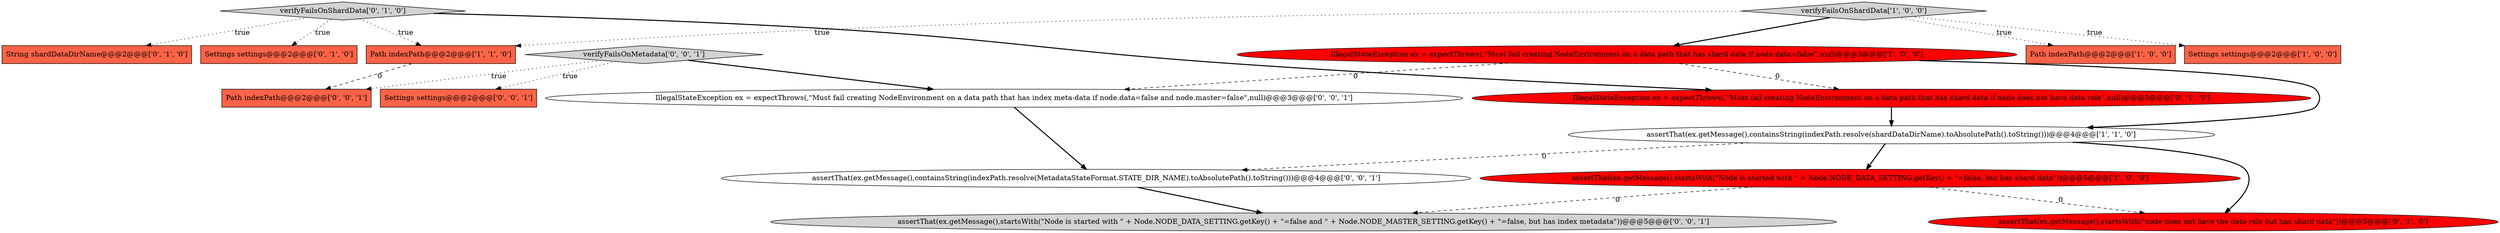 digraph {
14 [style = filled, label = "IllegalStateException ex = expectThrows(,\"Must fail creating NodeEnvironment on a data path that has index meta-data if node.data=false and node.master=false\",null)@@@3@@@['0', '0', '1']", fillcolor = white, shape = ellipse image = "AAA0AAABBB3BBB"];
13 [style = filled, label = "assertThat(ex.getMessage(),containsString(indexPath.resolve(MetadataStateFormat.STATE_DIR_NAME).toAbsolutePath().toString()))@@@4@@@['0', '0', '1']", fillcolor = white, shape = ellipse image = "AAA0AAABBB3BBB"];
4 [style = filled, label = "assertThat(ex.getMessage(),containsString(indexPath.resolve(shardDataDirName).toAbsolutePath().toString()))@@@4@@@['1', '1', '0']", fillcolor = white, shape = ellipse image = "AAA0AAABBB1BBB"];
0 [style = filled, label = "verifyFailsOnShardData['1', '0', '0']", fillcolor = lightgray, shape = diamond image = "AAA0AAABBB1BBB"];
8 [style = filled, label = "verifyFailsOnShardData['0', '1', '0']", fillcolor = lightgray, shape = diamond image = "AAA0AAABBB2BBB"];
16 [style = filled, label = "assertThat(ex.getMessage(),startsWith(\"Node is started with \" + Node.NODE_DATA_SETTING.getKey() + \"=false and \" + Node.NODE_MASTER_SETTING.getKey() + \"=false, but has index metadata\"))@@@5@@@['0', '0', '1']", fillcolor = lightgray, shape = ellipse image = "AAA0AAABBB3BBB"];
17 [style = filled, label = "Path indexPath@@@2@@@['0', '0', '1']", fillcolor = tomato, shape = box image = "AAA0AAABBB3BBB"];
2 [style = filled, label = "assertThat(ex.getMessage(),startsWith(\"Node is started with \" + Node.NODE_DATA_SETTING.getKey() + \"=false, but has shard data\"))@@@5@@@['1', '0', '0']", fillcolor = red, shape = ellipse image = "AAA1AAABBB1BBB"];
5 [style = filled, label = "Path indexPath@@@2@@@['1', '0', '0']", fillcolor = tomato, shape = box image = "AAA0AAABBB1BBB"];
7 [style = filled, label = "IllegalStateException ex = expectThrows(,\"Must fail creating NodeEnvironment on a data path that has shard data if node does not have data role\",null)@@@3@@@['0', '1', '0']", fillcolor = red, shape = ellipse image = "AAA1AAABBB2BBB"];
12 [style = filled, label = "verifyFailsOnMetadata['0', '0', '1']", fillcolor = lightgray, shape = diamond image = "AAA0AAABBB3BBB"];
9 [style = filled, label = "String shardDataDirName@@@2@@@['0', '1', '0']", fillcolor = tomato, shape = box image = "AAA0AAABBB2BBB"];
15 [style = filled, label = "Settings settings@@@2@@@['0', '0', '1']", fillcolor = tomato, shape = box image = "AAA0AAABBB3BBB"];
11 [style = filled, label = "Settings settings@@@2@@@['0', '1', '0']", fillcolor = tomato, shape = box image = "AAA0AAABBB2BBB"];
6 [style = filled, label = "Path indexPath@@@2@@@['1', '1', '0']", fillcolor = tomato, shape = box image = "AAA0AAABBB1BBB"];
3 [style = filled, label = "Settings settings@@@2@@@['1', '0', '0']", fillcolor = tomato, shape = box image = "AAA0AAABBB1BBB"];
1 [style = filled, label = "IllegalStateException ex = expectThrows(,\"Must fail creating NodeEnvironment on a data path that has shard data if node.data=false\",null)@@@3@@@['1', '0', '0']", fillcolor = red, shape = ellipse image = "AAA1AAABBB1BBB"];
10 [style = filled, label = "assertThat(ex.getMessage(),startsWith(\"node does not have the data role but has shard data\"))@@@5@@@['0', '1', '0']", fillcolor = red, shape = ellipse image = "AAA1AAABBB2BBB"];
4->10 [style = bold, label=""];
1->4 [style = bold, label=""];
12->17 [style = dotted, label="true"];
0->5 [style = dotted, label="true"];
1->14 [style = dashed, label="0"];
12->15 [style = dotted, label="true"];
6->17 [style = dashed, label="0"];
4->2 [style = bold, label=""];
7->4 [style = bold, label=""];
0->6 [style = dotted, label="true"];
13->16 [style = bold, label=""];
2->10 [style = dashed, label="0"];
8->7 [style = bold, label=""];
8->6 [style = dotted, label="true"];
0->1 [style = bold, label=""];
2->16 [style = dashed, label="0"];
12->14 [style = bold, label=""];
8->11 [style = dotted, label="true"];
0->3 [style = dotted, label="true"];
8->9 [style = dotted, label="true"];
14->13 [style = bold, label=""];
1->7 [style = dashed, label="0"];
4->13 [style = dashed, label="0"];
}
